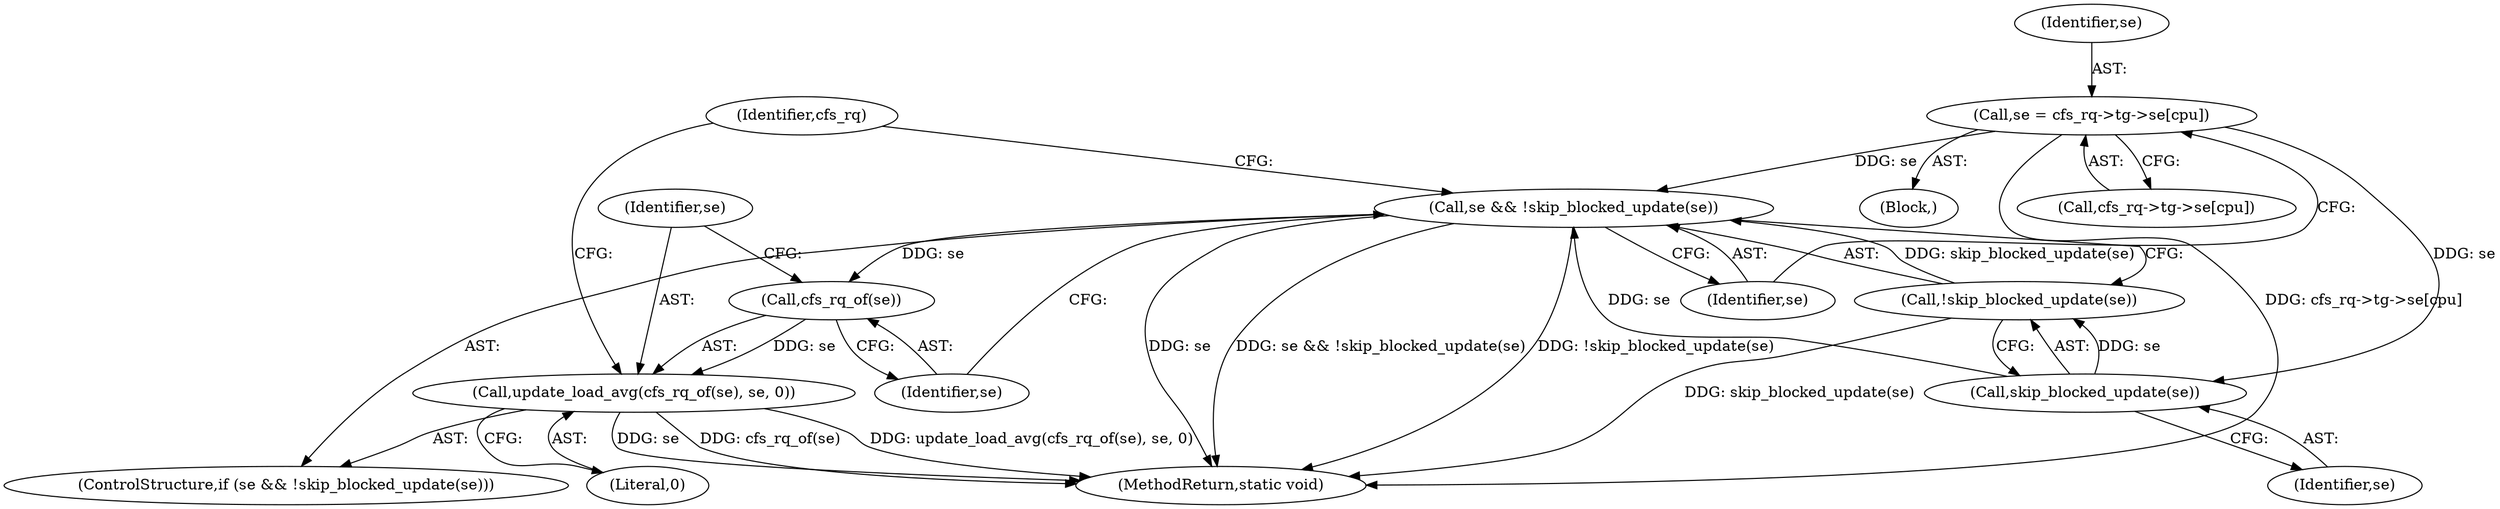 digraph "0_linux_c40f7d74c741a907cfaeb73a7697081881c497d0_1@array" {
"1000142" [label="(Call,se = cfs_rq->tg->se[cpu])"];
"1000152" [label="(Call,se && !skip_blocked_update(se))"];
"1000158" [label="(Call,cfs_rq_of(se))"];
"1000157" [label="(Call,update_load_avg(cfs_rq_of(se), se, 0))"];
"1000155" [label="(Call,skip_blocked_update(se))"];
"1000154" [label="(Call,!skip_blocked_update(se))"];
"1000128" [label="(Block,)"];
"1000155" [label="(Call,skip_blocked_update(se))"];
"1000157" [label="(Call,update_load_avg(cfs_rq_of(se), se, 0))"];
"1000158" [label="(Call,cfs_rq_of(se))"];
"1000153" [label="(Identifier,se)"];
"1000160" [label="(Identifier,se)"];
"1000221" [label="(MethodReturn,static void)"];
"1000142" [label="(Call,se = cfs_rq->tg->se[cpu])"];
"1000144" [label="(Call,cfs_rq->tg->se[cpu])"];
"1000161" [label="(Literal,0)"];
"1000151" [label="(ControlStructure,if (se && !skip_blocked_update(se)))"];
"1000156" [label="(Identifier,se)"];
"1000159" [label="(Identifier,se)"];
"1000164" [label="(Identifier,cfs_rq)"];
"1000154" [label="(Call,!skip_blocked_update(se))"];
"1000143" [label="(Identifier,se)"];
"1000152" [label="(Call,se && !skip_blocked_update(se))"];
"1000142" -> "1000128"  [label="AST: "];
"1000142" -> "1000144"  [label="CFG: "];
"1000143" -> "1000142"  [label="AST: "];
"1000144" -> "1000142"  [label="AST: "];
"1000153" -> "1000142"  [label="CFG: "];
"1000142" -> "1000221"  [label="DDG: cfs_rq->tg->se[cpu]"];
"1000142" -> "1000152"  [label="DDG: se"];
"1000142" -> "1000155"  [label="DDG: se"];
"1000152" -> "1000151"  [label="AST: "];
"1000152" -> "1000153"  [label="CFG: "];
"1000152" -> "1000154"  [label="CFG: "];
"1000153" -> "1000152"  [label="AST: "];
"1000154" -> "1000152"  [label="AST: "];
"1000159" -> "1000152"  [label="CFG: "];
"1000164" -> "1000152"  [label="CFG: "];
"1000152" -> "1000221"  [label="DDG: se"];
"1000152" -> "1000221"  [label="DDG: se && !skip_blocked_update(se)"];
"1000152" -> "1000221"  [label="DDG: !skip_blocked_update(se)"];
"1000155" -> "1000152"  [label="DDG: se"];
"1000154" -> "1000152"  [label="DDG: skip_blocked_update(se)"];
"1000152" -> "1000158"  [label="DDG: se"];
"1000158" -> "1000157"  [label="AST: "];
"1000158" -> "1000159"  [label="CFG: "];
"1000159" -> "1000158"  [label="AST: "];
"1000160" -> "1000158"  [label="CFG: "];
"1000158" -> "1000157"  [label="DDG: se"];
"1000157" -> "1000151"  [label="AST: "];
"1000157" -> "1000161"  [label="CFG: "];
"1000160" -> "1000157"  [label="AST: "];
"1000161" -> "1000157"  [label="AST: "];
"1000164" -> "1000157"  [label="CFG: "];
"1000157" -> "1000221"  [label="DDG: update_load_avg(cfs_rq_of(se), se, 0)"];
"1000157" -> "1000221"  [label="DDG: se"];
"1000157" -> "1000221"  [label="DDG: cfs_rq_of(se)"];
"1000155" -> "1000154"  [label="AST: "];
"1000155" -> "1000156"  [label="CFG: "];
"1000156" -> "1000155"  [label="AST: "];
"1000154" -> "1000155"  [label="CFG: "];
"1000155" -> "1000154"  [label="DDG: se"];
"1000154" -> "1000221"  [label="DDG: skip_blocked_update(se)"];
}
